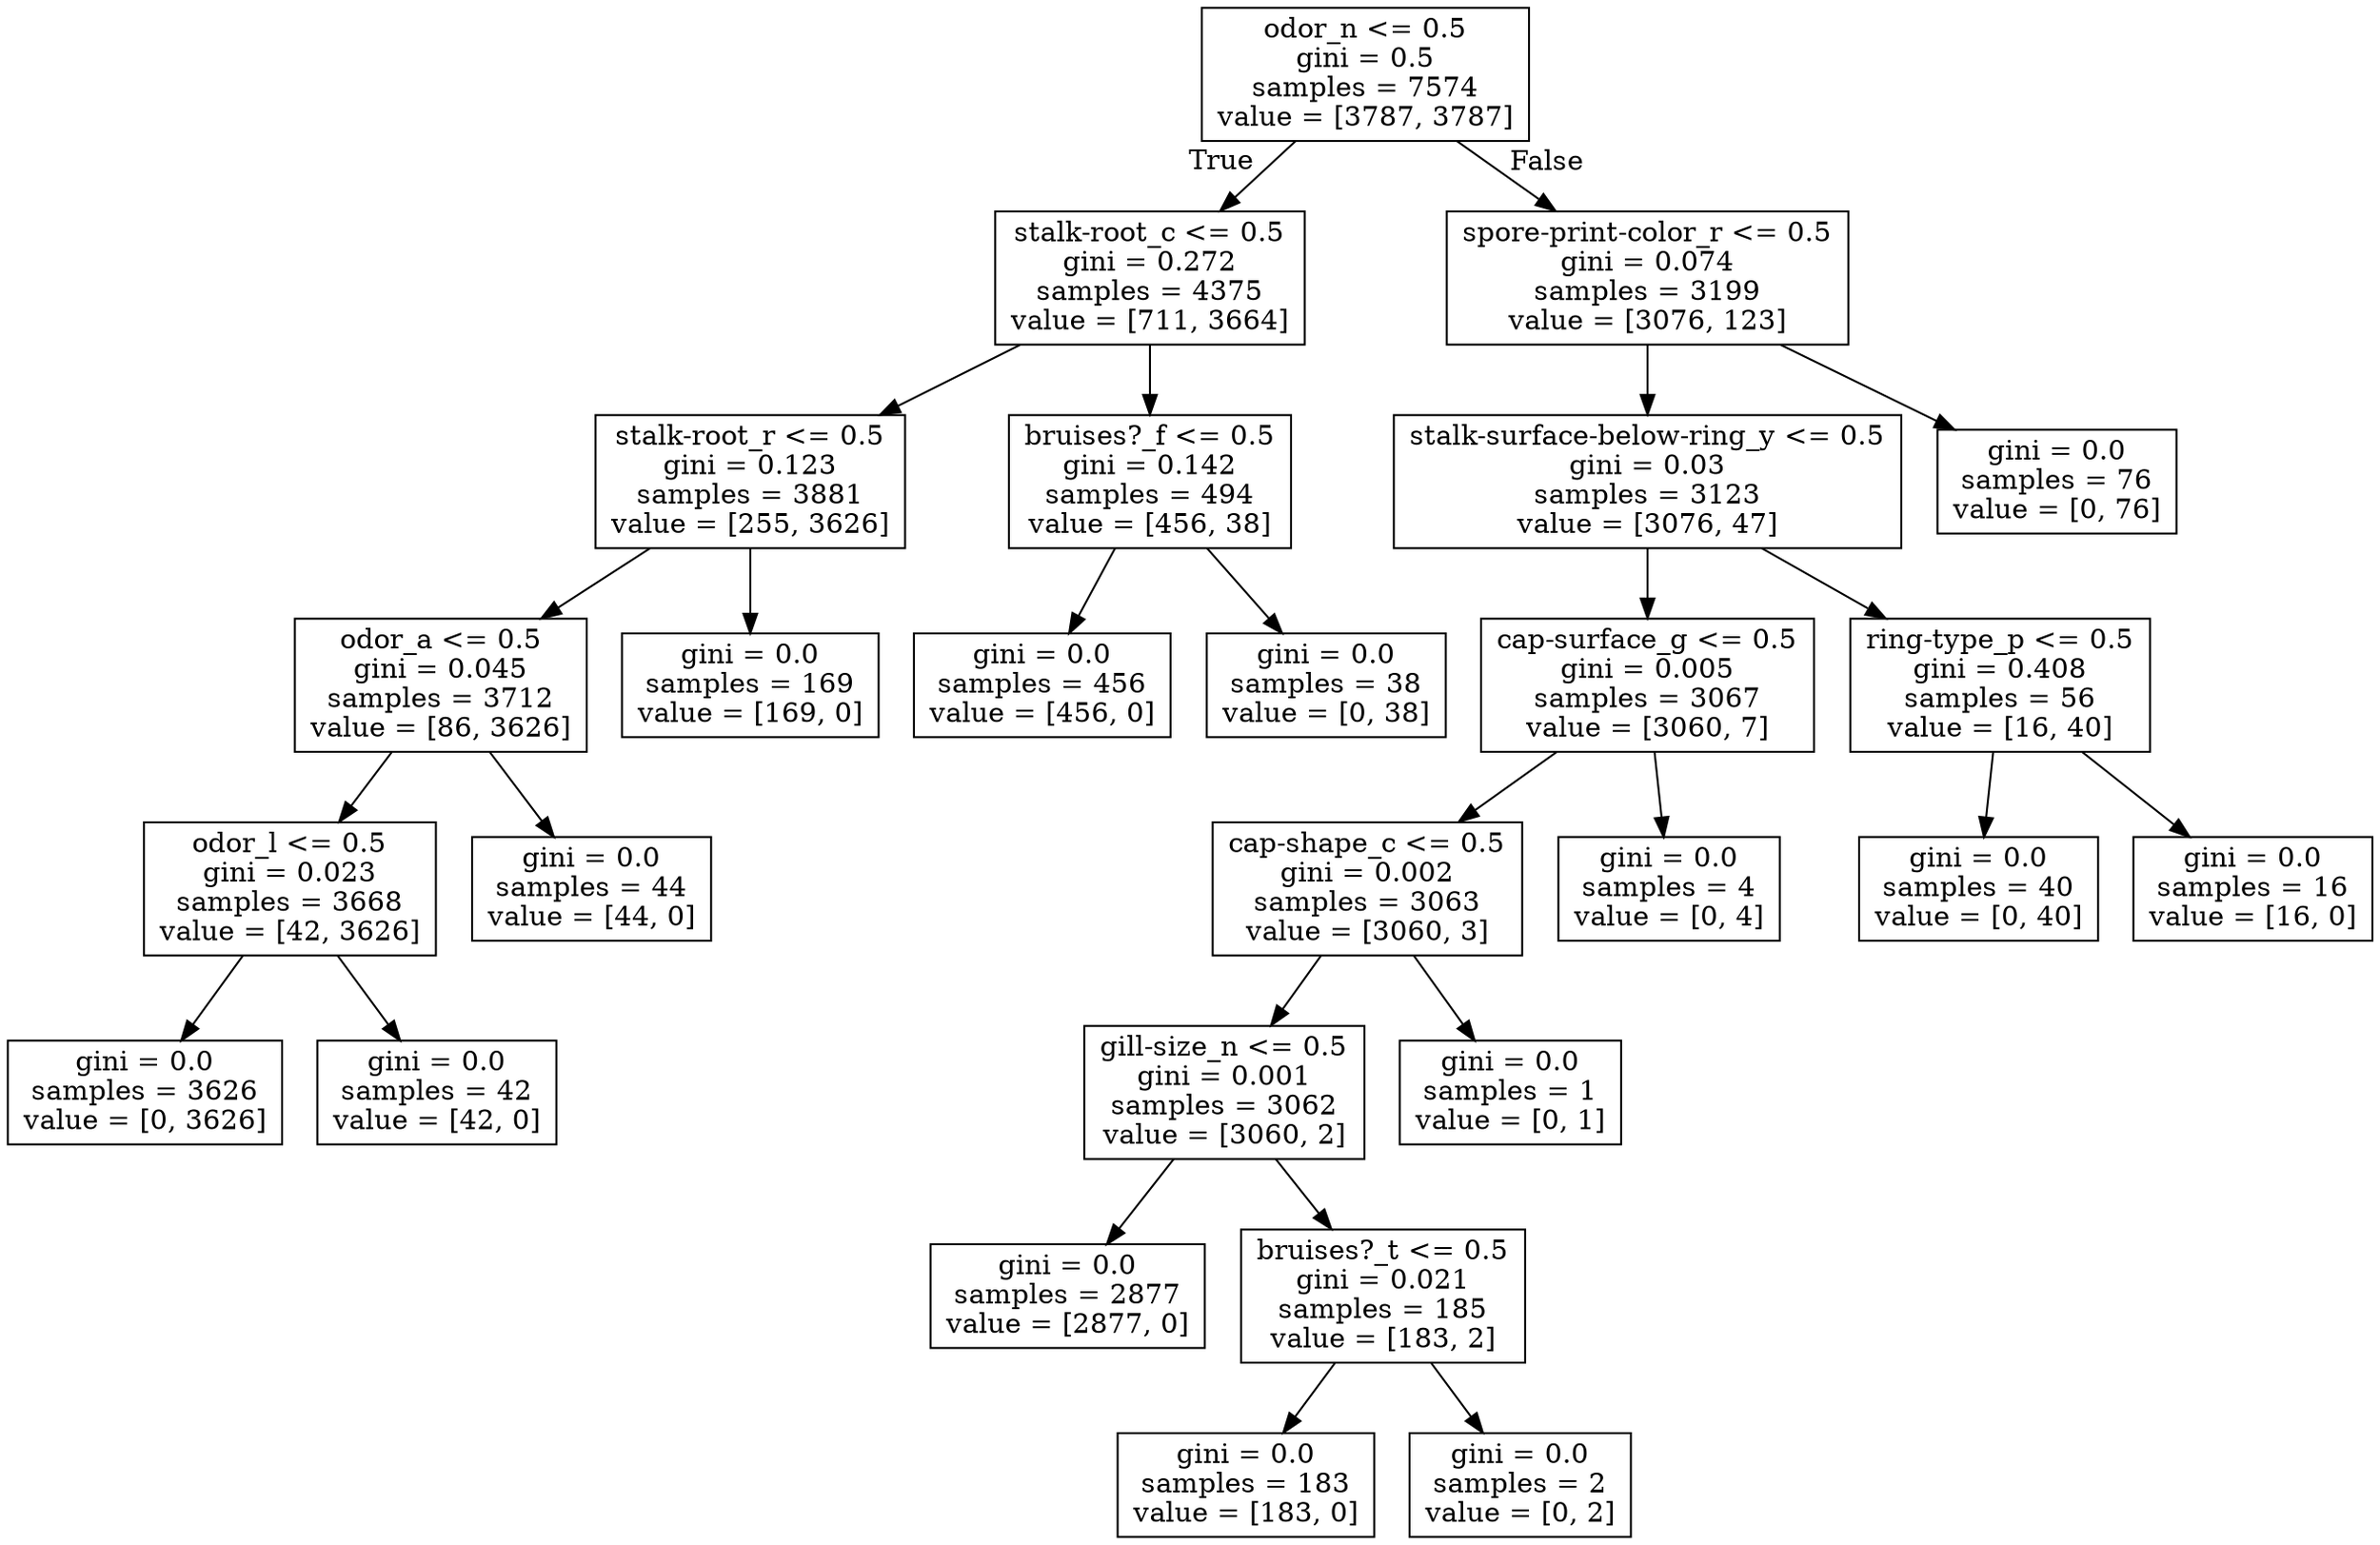digraph Tree {
node [shape=box] ;
0 [label="odor_n <= 0.5\ngini = 0.5\nsamples = 7574\nvalue = [3787, 3787]"] ;
1 [label="stalk-root_c <= 0.5\ngini = 0.272\nsamples = 4375\nvalue = [711, 3664]"] ;
0 -> 1 [labeldistance=2.5, labelangle=45, headlabel="True"] ;
2 [label="stalk-root_r <= 0.5\ngini = 0.123\nsamples = 3881\nvalue = [255, 3626]"] ;
1 -> 2 ;
3 [label="odor_a <= 0.5\ngini = 0.045\nsamples = 3712\nvalue = [86, 3626]"] ;
2 -> 3 ;
4 [label="odor_l <= 0.5\ngini = 0.023\nsamples = 3668\nvalue = [42, 3626]"] ;
3 -> 4 ;
5 [label="gini = 0.0\nsamples = 3626\nvalue = [0, 3626]"] ;
4 -> 5 ;
6 [label="gini = 0.0\nsamples = 42\nvalue = [42, 0]"] ;
4 -> 6 ;
7 [label="gini = 0.0\nsamples = 44\nvalue = [44, 0]"] ;
3 -> 7 ;
8 [label="gini = 0.0\nsamples = 169\nvalue = [169, 0]"] ;
2 -> 8 ;
9 [label="bruises?_f <= 0.5\ngini = 0.142\nsamples = 494\nvalue = [456, 38]"] ;
1 -> 9 ;
10 [label="gini = 0.0\nsamples = 456\nvalue = [456, 0]"] ;
9 -> 10 ;
11 [label="gini = 0.0\nsamples = 38\nvalue = [0, 38]"] ;
9 -> 11 ;
12 [label="spore-print-color_r <= 0.5\ngini = 0.074\nsamples = 3199\nvalue = [3076, 123]"] ;
0 -> 12 [labeldistance=2.5, labelangle=-45, headlabel="False"] ;
13 [label="stalk-surface-below-ring_y <= 0.5\ngini = 0.03\nsamples = 3123\nvalue = [3076, 47]"] ;
12 -> 13 ;
14 [label="cap-surface_g <= 0.5\ngini = 0.005\nsamples = 3067\nvalue = [3060, 7]"] ;
13 -> 14 ;
15 [label="cap-shape_c <= 0.5\ngini = 0.002\nsamples = 3063\nvalue = [3060, 3]"] ;
14 -> 15 ;
16 [label="gill-size_n <= 0.5\ngini = 0.001\nsamples = 3062\nvalue = [3060, 2]"] ;
15 -> 16 ;
17 [label="gini = 0.0\nsamples = 2877\nvalue = [2877, 0]"] ;
16 -> 17 ;
18 [label="bruises?_t <= 0.5\ngini = 0.021\nsamples = 185\nvalue = [183, 2]"] ;
16 -> 18 ;
19 [label="gini = 0.0\nsamples = 183\nvalue = [183, 0]"] ;
18 -> 19 ;
20 [label="gini = 0.0\nsamples = 2\nvalue = [0, 2]"] ;
18 -> 20 ;
21 [label="gini = 0.0\nsamples = 1\nvalue = [0, 1]"] ;
15 -> 21 ;
22 [label="gini = 0.0\nsamples = 4\nvalue = [0, 4]"] ;
14 -> 22 ;
23 [label="ring-type_p <= 0.5\ngini = 0.408\nsamples = 56\nvalue = [16, 40]"] ;
13 -> 23 ;
24 [label="gini = 0.0\nsamples = 40\nvalue = [0, 40]"] ;
23 -> 24 ;
25 [label="gini = 0.0\nsamples = 16\nvalue = [16, 0]"] ;
23 -> 25 ;
26 [label="gini = 0.0\nsamples = 76\nvalue = [0, 76]"] ;
12 -> 26 ;
}